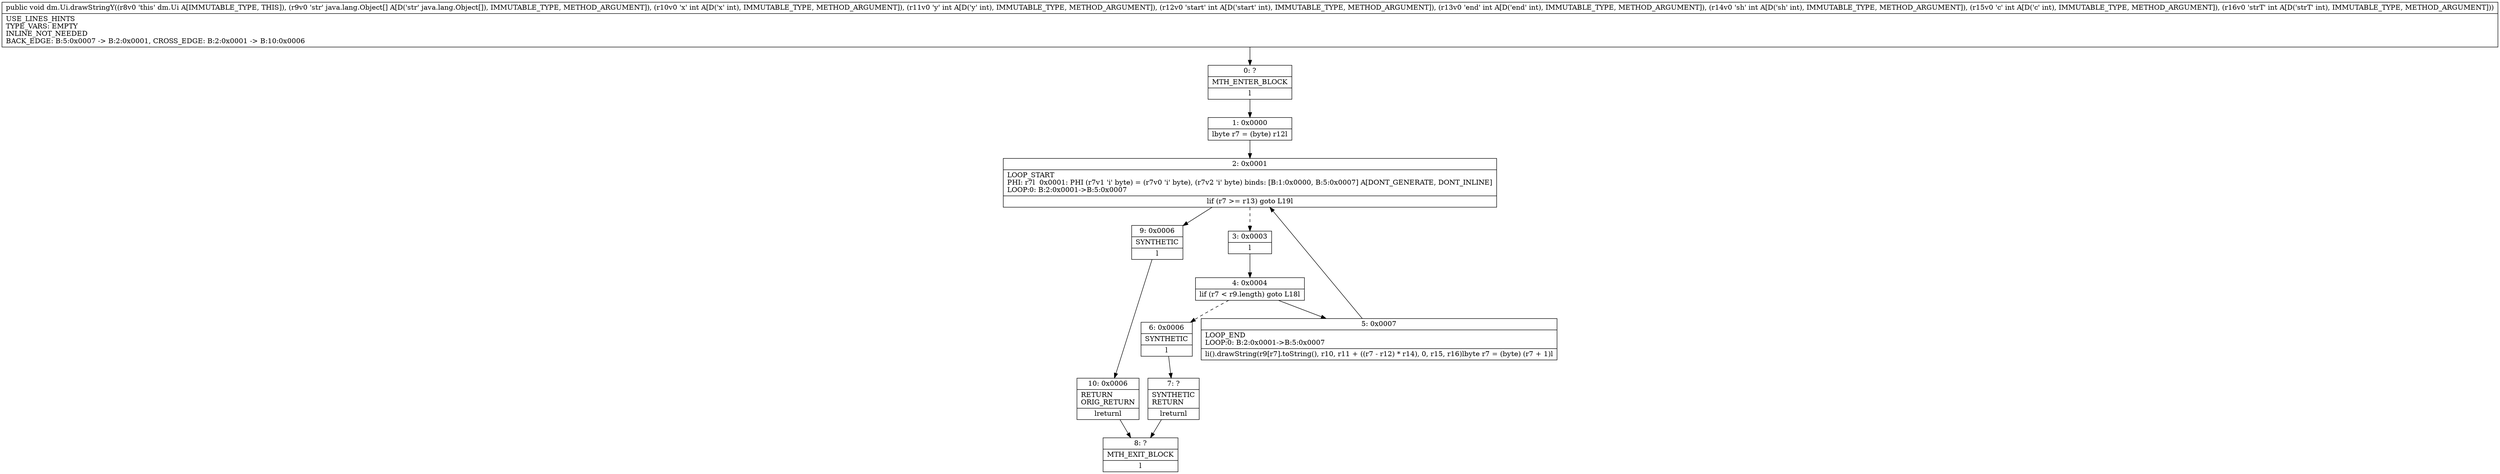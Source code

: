digraph "CFG fordm.Ui.drawStringY([Ljava\/lang\/Object;IIIIIII)V" {
Node_0 [shape=record,label="{0\:\ ?|MTH_ENTER_BLOCK\l|l}"];
Node_1 [shape=record,label="{1\:\ 0x0000|lbyte r7 = (byte) r12l}"];
Node_2 [shape=record,label="{2\:\ 0x0001|LOOP_START\lPHI: r7l  0x0001: PHI (r7v1 'i' byte) = (r7v0 'i' byte), (r7v2 'i' byte) binds: [B:1:0x0000, B:5:0x0007] A[DONT_GENERATE, DONT_INLINE]\lLOOP:0: B:2:0x0001\-\>B:5:0x0007\l|lif (r7 \>= r13) goto L19l}"];
Node_3 [shape=record,label="{3\:\ 0x0003|l}"];
Node_4 [shape=record,label="{4\:\ 0x0004|lif (r7 \< r9.length) goto L18l}"];
Node_5 [shape=record,label="{5\:\ 0x0007|LOOP_END\lLOOP:0: B:2:0x0001\-\>B:5:0x0007\l|li().drawString(r9[r7].toString(), r10, r11 + ((r7 \- r12) * r14), 0, r15, r16)lbyte r7 = (byte) (r7 + 1)l}"];
Node_6 [shape=record,label="{6\:\ 0x0006|SYNTHETIC\l|l}"];
Node_7 [shape=record,label="{7\:\ ?|SYNTHETIC\lRETURN\l|lreturnl}"];
Node_8 [shape=record,label="{8\:\ ?|MTH_EXIT_BLOCK\l|l}"];
Node_9 [shape=record,label="{9\:\ 0x0006|SYNTHETIC\l|l}"];
Node_10 [shape=record,label="{10\:\ 0x0006|RETURN\lORIG_RETURN\l|lreturnl}"];
MethodNode[shape=record,label="{public void dm.Ui.drawStringY((r8v0 'this' dm.Ui A[IMMUTABLE_TYPE, THIS]), (r9v0 'str' java.lang.Object[] A[D('str' java.lang.Object[]), IMMUTABLE_TYPE, METHOD_ARGUMENT]), (r10v0 'x' int A[D('x' int), IMMUTABLE_TYPE, METHOD_ARGUMENT]), (r11v0 'y' int A[D('y' int), IMMUTABLE_TYPE, METHOD_ARGUMENT]), (r12v0 'start' int A[D('start' int), IMMUTABLE_TYPE, METHOD_ARGUMENT]), (r13v0 'end' int A[D('end' int), IMMUTABLE_TYPE, METHOD_ARGUMENT]), (r14v0 'sh' int A[D('sh' int), IMMUTABLE_TYPE, METHOD_ARGUMENT]), (r15v0 'c' int A[D('c' int), IMMUTABLE_TYPE, METHOD_ARGUMENT]), (r16v0 'strT' int A[D('strT' int), IMMUTABLE_TYPE, METHOD_ARGUMENT]))  | USE_LINES_HINTS\lTYPE_VARS: EMPTY\lINLINE_NOT_NEEDED\lBACK_EDGE: B:5:0x0007 \-\> B:2:0x0001, CROSS_EDGE: B:2:0x0001 \-\> B:10:0x0006\l}"];
MethodNode -> Node_0;
Node_0 -> Node_1;
Node_1 -> Node_2;
Node_2 -> Node_3[style=dashed];
Node_2 -> Node_9;
Node_3 -> Node_4;
Node_4 -> Node_5;
Node_4 -> Node_6[style=dashed];
Node_5 -> Node_2;
Node_6 -> Node_7;
Node_7 -> Node_8;
Node_9 -> Node_10;
Node_10 -> Node_8;
}


